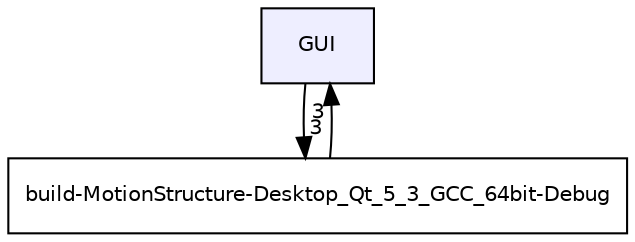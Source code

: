 digraph "GUI" {
  compound=true
  node [ fontsize="10", fontname="Helvetica"];
  edge [ labelfontsize="10", labelfontname="Helvetica"];
  dir_171b764decf33d63a7df2fab4f4bc6d8 [shape=box, label="GUI", style="filled", fillcolor="#eeeeff", pencolor="black", URL="dir_171b764decf33d63a7df2fab4f4bc6d8.html"];
  dir_d0459898dbea6f55fa22d528fcca7e61 [shape=box label="build-MotionStructure-Desktop_Qt_5_3_GCC_64bit-Debug" URL="dir_d0459898dbea6f55fa22d528fcca7e61.html"];
  dir_d0459898dbea6f55fa22d528fcca7e61->dir_171b764decf33d63a7df2fab4f4bc6d8 [headlabel="3", labeldistance=1.5 headhref="dir_000000_000002.html"];
  dir_171b764decf33d63a7df2fab4f4bc6d8->dir_d0459898dbea6f55fa22d528fcca7e61 [headlabel="3", labeldistance=1.5 headhref="dir_000002_000000.html"];
}
